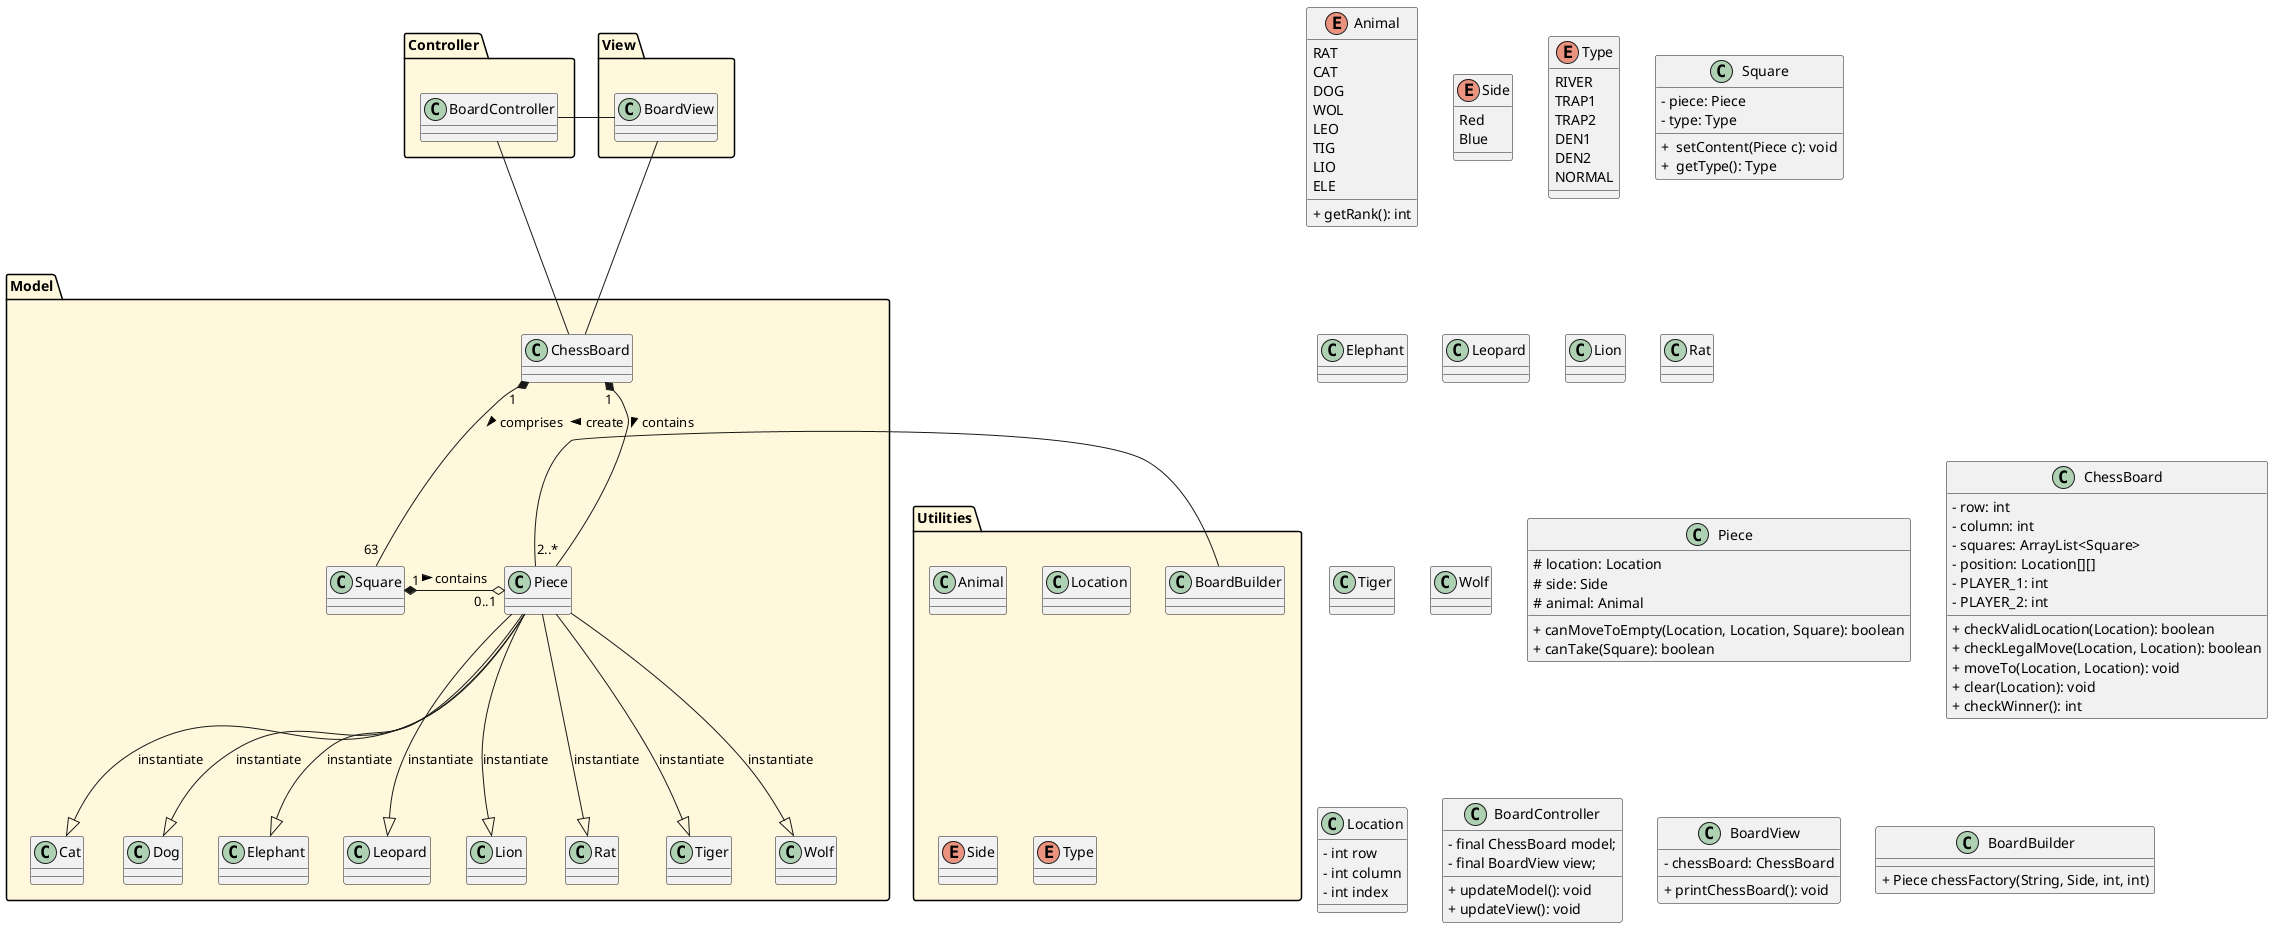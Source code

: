 @startuml

package "Model" #FFF8DC {
    'ChessBoard o-- Location
    ChessBoard "1" *- "2..*" Piece: contains >
    ChessBoard "1" *-- "63" Square: comprises >

    'Square o-- Type
    Square "1" *-o "0..1" Piece: contains >
    '
    Piece --|> Cat      : instantiate
    Piece --|> Dog      : instantiate
    Piece --|> Elephant : instantiate
    Piece --|> Leopard  : instantiate
    Piece --|> Lion     : instantiate
    Piece --|> Rat      : instantiate
    Piece --|> Tiger    : instantiate
    Piece --|> Wolf     : instantiate
}

package "View" #FFF8DC {
    BoardView -- ChessBoard
}

package "Controller" #FFF8DC {
    BoardController -- ChessBoard
    BoardController - BoardView
}

package "Utilities" #FFF8DC {
    class Animal
    class Location
    enum Side
    enum Type
    BoardBuilder - Piece: create >
    'Chess o-- Animal
    'Chess o-- Side
    'Chess o-- Location
    'BoardBuilder o-- Side
}

enum Animal{
RAT
CAT
DOG
WOL
LEO
TIG
LIO
ELE

'<plain>- rank: int

'Animal(int rank)
<plain>+ getRank(): int
}

enum Side{
Red
Blue
}

enum Type {
RIVER
TRAP1
TRAP2
DEN1
DEN2
NORMAL
}

class Square{
<plain>- piece: Piece
<plain>- type: Type

'<plain>+  Square(Chess, Type) // constructor
'<plain>+  getChessContent(): Chess
<plain>+  setContent(Piece c): void
<plain>+  getType(): Type
}



class Elephant{
'<plain># outRank(Animal): boolean
}
'
class Leopard{
'boolean isValidPath(Location from, Location to)
}
class Lion{
'<plain>+ canMoveToEmpty(Location, Location, Square): boolean
}
class Rat{
'<plain>+ canMoveToEmpty(Location, Location, Square): boolean
'<plain># outRank(Animal animal1): boolean
}
class Tiger{
'<plain>+ canMoveToEmpty(Location, Location, Square): boolean
}
class Wolf{
'<plain>+ boolean isValidPath(Location from, Location to)
}

class Piece{
<plain># location: Location
<plain># side: Side
<plain># animal: Animal

'<plain>+ Chess(Location, Animal, Side)
<plain>+ canMoveToEmpty(Location, Location, Square): boolean
'<plain># outRank(Animal): boolean
<plain>+ canTake(Square): boolean
}

class ChessBoard{
<plain>- row: int
<plain>- column: int
<plain>- squares: ArrayList<Square>
'// player1 [0][1-8], player2 [1][1-8] 1-8 standing for Rank
<plain>- position: Location[][]
<plain>- PLAYER_1: int
<plain>- PLAYER_2: int

'<plain>+ ChessBoard() // constructor
'<plain>+ getPosition(int, int): Location
<plain>+ checkValidLocation(Location): boolean
'<plain>+ checkCanCapture(Chess chess, Location location) // 未使用
'<plain>+ boolean checkIsEmpty(Location location) // 未使用
<plain>+ checkLegalMove(Location, Location): boolean
'<plain>+ boolean checkLegalMove(int index, Location to)
<plain>+ moveTo(Location, Location): void
'<plain>+ void moveTo(int index, Location to)
<plain>+ clear(Location): void
<plain>+ checkWinner(): int
'<plain>+ boolean setChess(Chess chess, Location location) // 未使用
'<plain>+ Chess getChess(Location location)
'<plain>+ getSquare(Location): Square
'<plain>+ Square getSquare(int index)
'<plain>+ Set<Move> getLegalMoves(Location location) // 未使用
'<plain>- int location2index(Location location)
'<plain>- Location index2Location(int index)
'<plain>- init(): void
}



class Location{

<plain>- int row
<plain>- int column
<plain>- int index

'<plain>+ Location(int, int)
'<plain>+ Location(int)
'<plain>+ getRow(): int
'<plain>+ getCol(): int
'<plain>+ getIndex(): int
}

class BoardController{
<plain>- final ChessBoard model;
<plain>- final BoardView view;

'<plain>+ BoardController(BoardView)
'<plain>+ init(): void
<plain>+ updateModel(): void
<plain>+ updateView(): void
}

class BoardView{

<plain>- chessBoard: ChessBoard

'<plain>+ BoardView(ChessBoard)
'<plain>+ getChessBoard(): ChessBoard
<plain>+ printChessBoard(): void
}


class BoardBuilder{
<plain>+ Piece chessFactory(String, Side, int, int)
}

@enduml
